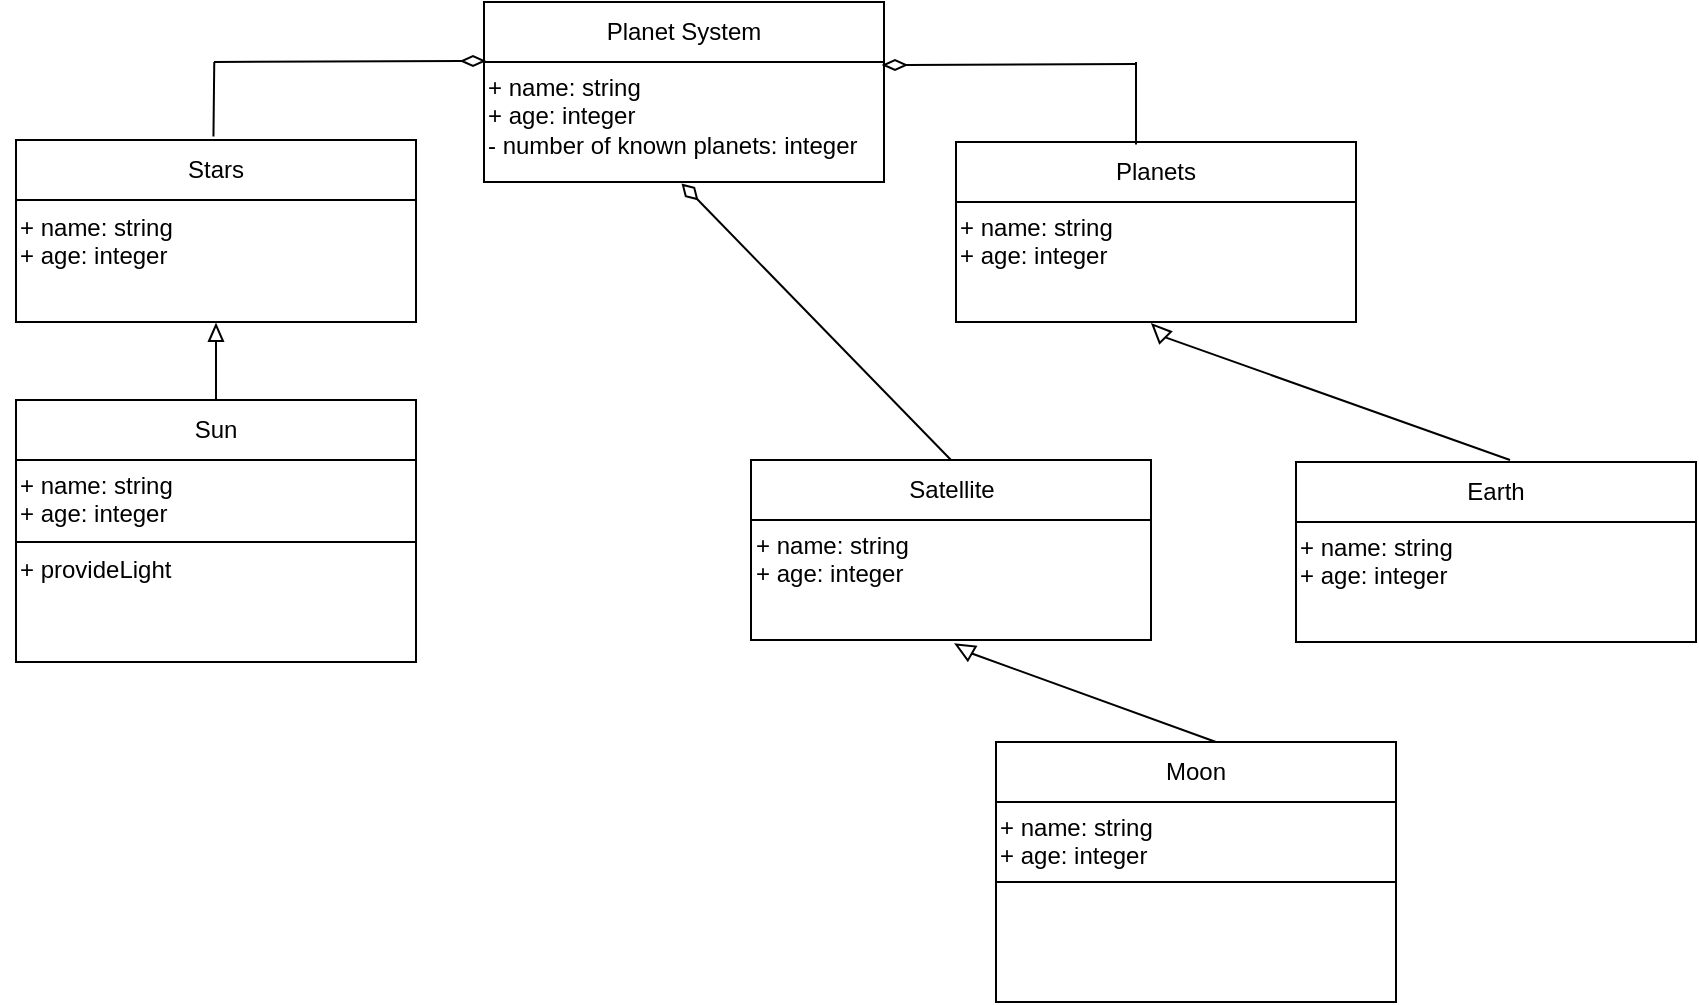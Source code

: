 <mxfile version="22.0.8" type="github">
  <diagram id="C5RBs43oDa-KdzZeNtuy" name="Page-1">
    <mxGraphModel dx="611" dy="362" grid="1" gridSize="10" guides="1" tooltips="1" connect="1" arrows="1" fold="1" page="1" pageScale="1" pageWidth="827" pageHeight="1169" background="none" math="0" shadow="0">
      <root>
        <mxCell id="WIyWlLk6GJQsqaUBKTNV-0" />
        <mxCell id="WIyWlLk6GJQsqaUBKTNV-1" parent="WIyWlLk6GJQsqaUBKTNV-0" />
        <mxCell id="stoT4ud_zyB_b_5Xaafu-0" value="" style="rounded=0;whiteSpace=wrap;html=1;" vertex="1" parent="WIyWlLk6GJQsqaUBKTNV-1">
          <mxGeometry x="314" y="70" width="120" height="60" as="geometry" />
        </mxCell>
        <mxCell id="stoT4ud_zyB_b_5Xaafu-1" value="" style="rounded=1;whiteSpace=wrap;html=1;" vertex="1" parent="WIyWlLk6GJQsqaUBKTNV-1">
          <mxGeometry x="314" y="70" width="120" height="60" as="geometry" />
        </mxCell>
        <mxCell id="stoT4ud_zyB_b_5Xaafu-2" value="" style="rounded=1;whiteSpace=wrap;html=1;" vertex="1" parent="WIyWlLk6GJQsqaUBKTNV-1">
          <mxGeometry x="314" y="70" width="120" height="60" as="geometry" />
        </mxCell>
        <mxCell id="stoT4ud_zyB_b_5Xaafu-3" value="" style="rounded=0;whiteSpace=wrap;html=1;" vertex="1" parent="WIyWlLk6GJQsqaUBKTNV-1">
          <mxGeometry x="314" y="70" width="120" height="60" as="geometry" />
        </mxCell>
        <mxCell id="stoT4ud_zyB_b_5Xaafu-5" value="" style="rounded=1;whiteSpace=wrap;html=1;" vertex="1" parent="WIyWlLk6GJQsqaUBKTNV-1">
          <mxGeometry x="314" y="70" width="120" height="60" as="geometry" />
        </mxCell>
        <mxCell id="stoT4ud_zyB_b_5Xaafu-6" value="&lt;div style=&quot;&quot;&gt;&lt;span style=&quot;background-color: initial;&quot;&gt;+ name: string&lt;/span&gt;&lt;/div&gt;&lt;div style=&quot;&quot;&gt;&lt;span style=&quot;background-color: initial;&quot;&gt;+ age: integer&lt;/span&gt;&lt;/div&gt;&lt;div style=&quot;&quot;&gt;&lt;span style=&quot;background-color: initial;&quot;&gt;- number of known planets:&amp;nbsp;&lt;/span&gt;&lt;span style=&quot;background-color: initial;&quot;&gt;integer&lt;/span&gt;&lt;/div&gt;" style="rounded=0;whiteSpace=wrap;html=1;align=left;verticalAlign=top;" vertex="1" parent="WIyWlLk6GJQsqaUBKTNV-1">
          <mxGeometry x="314" y="69" width="200" height="61" as="geometry" />
        </mxCell>
        <mxCell id="stoT4ud_zyB_b_5Xaafu-7" value="Planet System" style="rounded=0;whiteSpace=wrap;html=1;" vertex="1" parent="WIyWlLk6GJQsqaUBKTNV-1">
          <mxGeometry x="314" y="40" width="200" height="30" as="geometry" />
        </mxCell>
        <mxCell id="stoT4ud_zyB_b_5Xaafu-9" style="edgeStyle=orthogonalEdgeStyle;rounded=0;orthogonalLoop=1;jettySize=auto;html=1;" edge="1" parent="WIyWlLk6GJQsqaUBKTNV-1">
          <mxGeometry relative="1" as="geometry">
            <mxPoint x="90" y="259" as="targetPoint" />
            <mxPoint x="80" y="259.032" as="sourcePoint" />
          </mxGeometry>
        </mxCell>
        <mxCell id="stoT4ud_zyB_b_5Xaafu-11" value="" style="rounded=0;whiteSpace=wrap;html=1;" vertex="1" parent="WIyWlLk6GJQsqaUBKTNV-1">
          <mxGeometry x="80" y="139" width="120" height="60" as="geometry" />
        </mxCell>
        <mxCell id="stoT4ud_zyB_b_5Xaafu-12" value="" style="rounded=1;whiteSpace=wrap;html=1;" vertex="1" parent="WIyWlLk6GJQsqaUBKTNV-1">
          <mxGeometry x="80" y="139" width="120" height="60" as="geometry" />
        </mxCell>
        <mxCell id="stoT4ud_zyB_b_5Xaafu-13" value="" style="rounded=1;whiteSpace=wrap;html=1;" vertex="1" parent="WIyWlLk6GJQsqaUBKTNV-1">
          <mxGeometry x="80" y="139" width="120" height="60" as="geometry" />
        </mxCell>
        <mxCell id="stoT4ud_zyB_b_5Xaafu-14" value="" style="rounded=0;whiteSpace=wrap;html=1;" vertex="1" parent="WIyWlLk6GJQsqaUBKTNV-1">
          <mxGeometry x="80" y="139" width="120" height="60" as="geometry" />
        </mxCell>
        <mxCell id="stoT4ud_zyB_b_5Xaafu-15" value="" style="rounded=1;whiteSpace=wrap;html=1;" vertex="1" parent="WIyWlLk6GJQsqaUBKTNV-1">
          <mxGeometry x="80" y="139" width="120" height="60" as="geometry" />
        </mxCell>
        <mxCell id="stoT4ud_zyB_b_5Xaafu-16" value="&lt;div style=&quot;&quot;&gt;&lt;span style=&quot;background-color: initial;&quot;&gt;+ name: string&lt;/span&gt;&lt;/div&gt;&lt;div style=&quot;&quot;&gt;&lt;span style=&quot;background-color: initial;&quot;&gt;+ age: integer&lt;/span&gt;&lt;/div&gt;&lt;div style=&quot;&quot;&gt;&lt;br&gt;&lt;/div&gt;" style="rounded=0;whiteSpace=wrap;html=1;align=left;verticalAlign=top;" vertex="1" parent="WIyWlLk6GJQsqaUBKTNV-1">
          <mxGeometry x="80" y="139" width="200" height="61" as="geometry" />
        </mxCell>
        <mxCell id="stoT4ud_zyB_b_5Xaafu-17" value="Stars" style="rounded=0;whiteSpace=wrap;html=1;" vertex="1" parent="WIyWlLk6GJQsqaUBKTNV-1">
          <mxGeometry x="80" y="109" width="200" height="30" as="geometry" />
        </mxCell>
        <mxCell id="stoT4ud_zyB_b_5Xaafu-21" value="" style="rounded=0;whiteSpace=wrap;html=1;" vertex="1" parent="WIyWlLk6GJQsqaUBKTNV-1">
          <mxGeometry x="80" y="269" width="120" height="41" as="geometry" />
        </mxCell>
        <mxCell id="stoT4ud_zyB_b_5Xaafu-22" value="" style="rounded=1;whiteSpace=wrap;html=1;" vertex="1" parent="WIyWlLk6GJQsqaUBKTNV-1">
          <mxGeometry x="80" y="269" width="200" height="41" as="geometry" />
        </mxCell>
        <mxCell id="stoT4ud_zyB_b_5Xaafu-23" value="&lt;div style=&quot;&quot;&gt;&lt;span style=&quot;background-color: initial;&quot;&gt;+ name: string&lt;/span&gt;&lt;/div&gt;&lt;div style=&quot;&quot;&gt;&lt;span style=&quot;background-color: initial;&quot;&gt;+ age: integer&lt;/span&gt;&lt;/div&gt;" style="rounded=0;whiteSpace=wrap;html=1;align=left;verticalAlign=top;" vertex="1" parent="WIyWlLk6GJQsqaUBKTNV-1">
          <mxGeometry x="80" y="268" width="200" height="42" as="geometry" />
        </mxCell>
        <mxCell id="stoT4ud_zyB_b_5Xaafu-24" value="Sun" style="rounded=0;whiteSpace=wrap;html=1;" vertex="1" parent="WIyWlLk6GJQsqaUBKTNV-1">
          <mxGeometry x="80" y="239" width="200" height="30" as="geometry" />
        </mxCell>
        <mxCell id="stoT4ud_zyB_b_5Xaafu-37" value="&lt;div style=&quot;&quot;&gt;&lt;span style=&quot;background-color: initial;&quot;&gt;+ name: string&lt;/span&gt;&lt;/div&gt;&lt;div style=&quot;&quot;&gt;&lt;span style=&quot;background-color: initial;&quot;&gt;+ age: integer&lt;/span&gt;&lt;/div&gt;&lt;div style=&quot;&quot;&gt;&lt;br&gt;&lt;/div&gt;" style="rounded=0;whiteSpace=wrap;html=1;align=left;verticalAlign=top;" vertex="1" parent="WIyWlLk6GJQsqaUBKTNV-1">
          <mxGeometry x="570" y="439" width="200" height="41" as="geometry" />
        </mxCell>
        <mxCell id="stoT4ud_zyB_b_5Xaafu-38" value="Moon" style="rounded=0;whiteSpace=wrap;html=1;" vertex="1" parent="WIyWlLk6GJQsqaUBKTNV-1">
          <mxGeometry x="570" y="410" width="200" height="30" as="geometry" />
        </mxCell>
        <mxCell id="stoT4ud_zyB_b_5Xaafu-39" value="" style="rounded=0;whiteSpace=wrap;html=1;" vertex="1" parent="WIyWlLk6GJQsqaUBKTNV-1">
          <mxGeometry x="550" y="140" width="120" height="60" as="geometry" />
        </mxCell>
        <mxCell id="stoT4ud_zyB_b_5Xaafu-40" value="" style="rounded=1;whiteSpace=wrap;html=1;" vertex="1" parent="WIyWlLk6GJQsqaUBKTNV-1">
          <mxGeometry x="550" y="140" width="120" height="60" as="geometry" />
        </mxCell>
        <mxCell id="stoT4ud_zyB_b_5Xaafu-41" value="" style="rounded=1;whiteSpace=wrap;html=1;" vertex="1" parent="WIyWlLk6GJQsqaUBKTNV-1">
          <mxGeometry x="550" y="140" width="120" height="60" as="geometry" />
        </mxCell>
        <mxCell id="stoT4ud_zyB_b_5Xaafu-42" value="" style="rounded=0;whiteSpace=wrap;html=1;" vertex="1" parent="WIyWlLk6GJQsqaUBKTNV-1">
          <mxGeometry x="550" y="140" width="120" height="60" as="geometry" />
        </mxCell>
        <mxCell id="stoT4ud_zyB_b_5Xaafu-43" value="" style="rounded=1;whiteSpace=wrap;html=1;" vertex="1" parent="WIyWlLk6GJQsqaUBKTNV-1">
          <mxGeometry x="550" y="140" width="120" height="60" as="geometry" />
        </mxCell>
        <mxCell id="stoT4ud_zyB_b_5Xaafu-44" value="&lt;div style=&quot;&quot;&gt;&lt;span style=&quot;background-color: initial;&quot;&gt;+ name: string&lt;/span&gt;&lt;/div&gt;&lt;div style=&quot;&quot;&gt;&lt;span style=&quot;background-color: initial;&quot;&gt;+ age: integer&lt;/span&gt;&lt;/div&gt;&lt;div style=&quot;&quot;&gt;&lt;br&gt;&lt;/div&gt;" style="rounded=0;whiteSpace=wrap;html=1;align=left;verticalAlign=top;" vertex="1" parent="WIyWlLk6GJQsqaUBKTNV-1">
          <mxGeometry x="550" y="139" width="200" height="61" as="geometry" />
        </mxCell>
        <mxCell id="stoT4ud_zyB_b_5Xaafu-45" value="Planets" style="rounded=0;whiteSpace=wrap;html=1;" vertex="1" parent="WIyWlLk6GJQsqaUBKTNV-1">
          <mxGeometry x="550" y="110" width="200" height="30" as="geometry" />
        </mxCell>
        <mxCell id="stoT4ud_zyB_b_5Xaafu-46" value="" style="rounded=0;whiteSpace=wrap;html=1;" vertex="1" parent="WIyWlLk6GJQsqaUBKTNV-1">
          <mxGeometry x="447.5" y="299" width="120" height="60" as="geometry" />
        </mxCell>
        <mxCell id="stoT4ud_zyB_b_5Xaafu-47" value="" style="rounded=1;whiteSpace=wrap;html=1;" vertex="1" parent="WIyWlLk6GJQsqaUBKTNV-1">
          <mxGeometry x="447.5" y="299" width="120" height="60" as="geometry" />
        </mxCell>
        <mxCell id="stoT4ud_zyB_b_5Xaafu-48" value="" style="rounded=1;whiteSpace=wrap;html=1;" vertex="1" parent="WIyWlLk6GJQsqaUBKTNV-1">
          <mxGeometry x="447.5" y="299" width="120" height="60" as="geometry" />
        </mxCell>
        <mxCell id="stoT4ud_zyB_b_5Xaafu-49" value="" style="rounded=0;whiteSpace=wrap;html=1;" vertex="1" parent="WIyWlLk6GJQsqaUBKTNV-1">
          <mxGeometry x="447.5" y="299" width="120" height="60" as="geometry" />
        </mxCell>
        <mxCell id="stoT4ud_zyB_b_5Xaafu-50" value="" style="rounded=1;whiteSpace=wrap;html=1;" vertex="1" parent="WIyWlLk6GJQsqaUBKTNV-1">
          <mxGeometry x="447.5" y="299" width="120" height="60" as="geometry" />
        </mxCell>
        <mxCell id="stoT4ud_zyB_b_5Xaafu-51" value="&lt;div style=&quot;&quot;&gt;&lt;span style=&quot;background-color: initial;&quot;&gt;+ name: string&lt;/span&gt;&lt;/div&gt;&lt;div style=&quot;&quot;&gt;&lt;span style=&quot;background-color: initial;&quot;&gt;+ age: integer&lt;/span&gt;&lt;/div&gt;" style="rounded=0;whiteSpace=wrap;html=1;align=left;verticalAlign=top;" vertex="1" parent="WIyWlLk6GJQsqaUBKTNV-1">
          <mxGeometry x="447.5" y="298" width="200" height="61" as="geometry" />
        </mxCell>
        <mxCell id="stoT4ud_zyB_b_5Xaafu-52" value="Satellite" style="rounded=0;whiteSpace=wrap;html=1;" vertex="1" parent="WIyWlLk6GJQsqaUBKTNV-1">
          <mxGeometry x="447.5" y="269" width="200" height="30" as="geometry" />
        </mxCell>
        <mxCell id="stoT4ud_zyB_b_5Xaafu-53" value="" style="endArrow=none;html=1;rounded=0;entryX=0.5;entryY=0;entryDx=0;entryDy=0;" edge="1" parent="WIyWlLk6GJQsqaUBKTNV-1">
          <mxGeometry width="50" height="50" relative="1" as="geometry">
            <mxPoint x="640" y="71" as="sourcePoint" />
            <mxPoint x="525" y="71.5" as="targetPoint" />
          </mxGeometry>
        </mxCell>
        <mxCell id="stoT4ud_zyB_b_5Xaafu-54" value="" style="rhombus;whiteSpace=wrap;html=1;direction=north;flipH=1;rotation=-180;" vertex="1" parent="WIyWlLk6GJQsqaUBKTNV-1">
          <mxGeometry x="514" y="69" width="11" height="5" as="geometry" />
        </mxCell>
        <mxCell id="stoT4ud_zyB_b_5Xaafu-59" value="" style="endArrow=none;html=1;rounded=0;exitX=0.448;exitY=-0.091;exitDx=0;exitDy=0;exitPerimeter=0;" edge="1" parent="WIyWlLk6GJQsqaUBKTNV-1">
          <mxGeometry width="50" height="50" relative="1" as="geometry">
            <mxPoint x="178.73" y="107.27" as="sourcePoint" />
            <mxPoint x="179.13" y="70" as="targetPoint" />
          </mxGeometry>
        </mxCell>
        <mxCell id="stoT4ud_zyB_b_5Xaafu-63" value="" style="rhombus;whiteSpace=wrap;html=1;direction=west;flipH=1;rotation=-45;" vertex="1" parent="WIyWlLk6GJQsqaUBKTNV-1">
          <mxGeometry x="414" y="130" width="6" height="10" as="geometry" />
        </mxCell>
        <mxCell id="stoT4ud_zyB_b_5Xaafu-64" value="" style="endArrow=none;html=1;rounded=0;entryX=0.5;entryY=0;entryDx=0;entryDy=0;exitX=0.5;exitY=0;exitDx=0;exitDy=0;" edge="1" parent="WIyWlLk6GJQsqaUBKTNV-1" source="stoT4ud_zyB_b_5Xaafu-52" target="stoT4ud_zyB_b_5Xaafu-63">
          <mxGeometry width="50" height="50" relative="1" as="geometry">
            <mxPoint x="590" y="269" as="sourcePoint" />
            <mxPoint x="640" y="219" as="targetPoint" />
          </mxGeometry>
        </mxCell>
        <mxCell id="stoT4ud_zyB_b_5Xaafu-74" value="" style="endArrow=none;html=1;rounded=0;entryX=0;entryY=0.5;entryDx=0;entryDy=0;" edge="1" parent="WIyWlLk6GJQsqaUBKTNV-1" target="stoT4ud_zyB_b_5Xaafu-84">
          <mxGeometry width="50" height="50" relative="1" as="geometry">
            <mxPoint x="680" y="410" as="sourcePoint" />
            <mxPoint x="560" y="370" as="targetPoint" />
          </mxGeometry>
        </mxCell>
        <mxCell id="stoT4ud_zyB_b_5Xaafu-76" style="edgeStyle=orthogonalEdgeStyle;rounded=0;orthogonalLoop=1;jettySize=auto;html=1;" edge="1" parent="WIyWlLk6GJQsqaUBKTNV-1">
          <mxGeometry relative="1" as="geometry">
            <mxPoint x="730" y="290" as="targetPoint" />
            <mxPoint x="720" y="290.032" as="sourcePoint" />
          </mxGeometry>
        </mxCell>
        <mxCell id="stoT4ud_zyB_b_5Xaafu-77" value="" style="rounded=0;whiteSpace=wrap;html=1;" vertex="1" parent="WIyWlLk6GJQsqaUBKTNV-1">
          <mxGeometry x="720" y="300" width="120" height="60" as="geometry" />
        </mxCell>
        <mxCell id="stoT4ud_zyB_b_5Xaafu-78" value="" style="rounded=1;whiteSpace=wrap;html=1;" vertex="1" parent="WIyWlLk6GJQsqaUBKTNV-1">
          <mxGeometry x="720" y="300" width="120" height="60" as="geometry" />
        </mxCell>
        <mxCell id="stoT4ud_zyB_b_5Xaafu-79" value="" style="rounded=1;whiteSpace=wrap;html=1;" vertex="1" parent="WIyWlLk6GJQsqaUBKTNV-1">
          <mxGeometry x="720" y="300" width="120" height="60" as="geometry" />
        </mxCell>
        <mxCell id="stoT4ud_zyB_b_5Xaafu-80" value="" style="rounded=0;whiteSpace=wrap;html=1;" vertex="1" parent="WIyWlLk6GJQsqaUBKTNV-1">
          <mxGeometry x="720" y="300" width="120" height="60" as="geometry" />
        </mxCell>
        <mxCell id="stoT4ud_zyB_b_5Xaafu-81" value="" style="rounded=1;whiteSpace=wrap;html=1;" vertex="1" parent="WIyWlLk6GJQsqaUBKTNV-1">
          <mxGeometry x="720" y="300" width="120" height="60" as="geometry" />
        </mxCell>
        <mxCell id="stoT4ud_zyB_b_5Xaafu-82" value="&lt;div style=&quot;&quot;&gt;&lt;span style=&quot;background-color: initial;&quot;&gt;+ name: string&lt;/span&gt;&lt;/div&gt;&lt;div style=&quot;&quot;&gt;&lt;span style=&quot;background-color: initial;&quot;&gt;+ age: integer&lt;/span&gt;&lt;/div&gt;&lt;div style=&quot;&quot;&gt;&lt;br&gt;&lt;/div&gt;" style="rounded=0;whiteSpace=wrap;html=1;align=left;verticalAlign=top;" vertex="1" parent="WIyWlLk6GJQsqaUBKTNV-1">
          <mxGeometry x="720" y="299" width="200" height="61" as="geometry" />
        </mxCell>
        <mxCell id="stoT4ud_zyB_b_5Xaafu-83" value="Earth" style="rounded=0;whiteSpace=wrap;html=1;" vertex="1" parent="WIyWlLk6GJQsqaUBKTNV-1">
          <mxGeometry x="720" y="270" width="200" height="30" as="geometry" />
        </mxCell>
        <mxCell id="stoT4ud_zyB_b_5Xaafu-84" value="" style="triangle;whiteSpace=wrap;html=1;direction=north;rotation=-60;" vertex="1" parent="WIyWlLk6GJQsqaUBKTNV-1">
          <mxGeometry x="550" y="359" width="8" height="9" as="geometry" />
        </mxCell>
        <mxCell id="stoT4ud_zyB_b_5Xaafu-85" value="" style="triangle;whiteSpace=wrap;html=1;direction=north;rotation=-45;" vertex="1" parent="WIyWlLk6GJQsqaUBKTNV-1">
          <mxGeometry x="647.5" y="200" width="8" height="9" as="geometry" />
        </mxCell>
        <mxCell id="stoT4ud_zyB_b_5Xaafu-86" value="" style="endArrow=none;html=1;rounded=0;entryX=0;entryY=0.5;entryDx=0;entryDy=0;" edge="1" parent="WIyWlLk6GJQsqaUBKTNV-1" target="stoT4ud_zyB_b_5Xaafu-85">
          <mxGeometry width="50" height="50" relative="1" as="geometry">
            <mxPoint x="827" y="269" as="sourcePoint" />
            <mxPoint x="660" y="210" as="targetPoint" />
          </mxGeometry>
        </mxCell>
        <mxCell id="stoT4ud_zyB_b_5Xaafu-89" value="" style="endArrow=none;html=1;rounded=0;" edge="1" parent="WIyWlLk6GJQsqaUBKTNV-1">
          <mxGeometry width="50" height="50" relative="1" as="geometry">
            <mxPoint x="180" y="239" as="sourcePoint" />
            <mxPoint x="180" y="210" as="targetPoint" />
          </mxGeometry>
        </mxCell>
        <mxCell id="stoT4ud_zyB_b_5Xaafu-90" value="" style="triangle;whiteSpace=wrap;html=1;rotation=-90;" vertex="1" parent="WIyWlLk6GJQsqaUBKTNV-1">
          <mxGeometry x="176" y="202" width="8" height="7" as="geometry" />
        </mxCell>
        <mxCell id="stoT4ud_zyB_b_5Xaafu-91" value="" style="endArrow=none;html=1;rounded=0;entryX=0.5;entryY=0;entryDx=0;entryDy=0;exitX=0.5;exitY=1;exitDx=0;exitDy=0;" edge="1" parent="WIyWlLk6GJQsqaUBKTNV-1" source="stoT4ud_zyB_b_5Xaafu-93">
          <mxGeometry width="50" height="50" relative="1" as="geometry">
            <mxPoint x="300" y="70" as="sourcePoint" />
            <mxPoint x="179" y="70" as="targetPoint" />
          </mxGeometry>
        </mxCell>
        <mxCell id="stoT4ud_zyB_b_5Xaafu-93" value="" style="rhombus;whiteSpace=wrap;html=1;direction=north;flipH=1;rotation=-180;" vertex="1" parent="WIyWlLk6GJQsqaUBKTNV-1">
          <mxGeometry x="303" y="67" width="11" height="5" as="geometry" />
        </mxCell>
        <mxCell id="stoT4ud_zyB_b_5Xaafu-94" value="" style="endArrow=none;html=1;rounded=0;exitX=0.448;exitY=-0.091;exitDx=0;exitDy=0;exitPerimeter=0;" edge="1" parent="WIyWlLk6GJQsqaUBKTNV-1">
          <mxGeometry width="50" height="50" relative="1" as="geometry">
            <mxPoint x="640.0" y="111.27" as="sourcePoint" />
            <mxPoint x="640" y="70" as="targetPoint" />
          </mxGeometry>
        </mxCell>
        <mxCell id="stoT4ud_zyB_b_5Xaafu-96" value="+ provideLight" style="rounded=0;whiteSpace=wrap;html=1;align=left;verticalAlign=top;" vertex="1" parent="WIyWlLk6GJQsqaUBKTNV-1">
          <mxGeometry x="80" y="310" width="200" height="60" as="geometry" />
        </mxCell>
        <mxCell id="stoT4ud_zyB_b_5Xaafu-97" value="" style="rounded=0;whiteSpace=wrap;html=1;" vertex="1" parent="WIyWlLk6GJQsqaUBKTNV-1">
          <mxGeometry x="570" y="480" width="200" height="60" as="geometry" />
        </mxCell>
      </root>
    </mxGraphModel>
  </diagram>
</mxfile>
